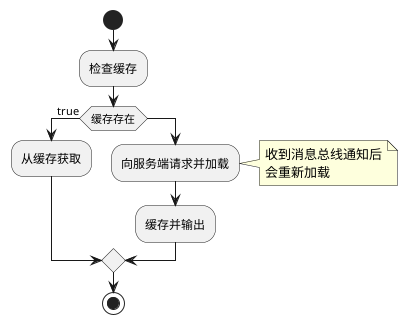 @startuml
start
:检查缓存;
if(缓存存在) then(true)
:从缓存获取;
else
:向服务端请求并加载;
note right
收到消息总线通知后
会重新加载
end note
:缓存并输出;
endif
stop
@enduml